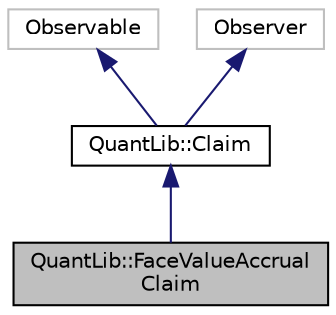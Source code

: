 digraph "QuantLib::FaceValueAccrualClaim"
{
  edge [fontname="Helvetica",fontsize="10",labelfontname="Helvetica",labelfontsize="10"];
  node [fontname="Helvetica",fontsize="10",shape=record];
  Node1 [label="QuantLib::FaceValueAccrual\lClaim",height=0.2,width=0.4,color="black", fillcolor="grey75", style="filled", fontcolor="black"];
  Node2 -> Node1 [dir="back",color="midnightblue",fontsize="10",style="solid"];
  Node2 [label="QuantLib::Claim",height=0.2,width=0.4,color="black", fillcolor="white", style="filled",URL="$class_quant_lib_1_1_claim.html",tooltip="Claim associated to a default event. "];
  Node3 -> Node2 [dir="back",color="midnightblue",fontsize="10",style="solid"];
  Node3 [label="Observable",height=0.2,width=0.4,color="grey75", fillcolor="white", style="filled"];
  Node4 -> Node2 [dir="back",color="midnightblue",fontsize="10",style="solid"];
  Node4 [label="Observer",height=0.2,width=0.4,color="grey75", fillcolor="white", style="filled"];
}
